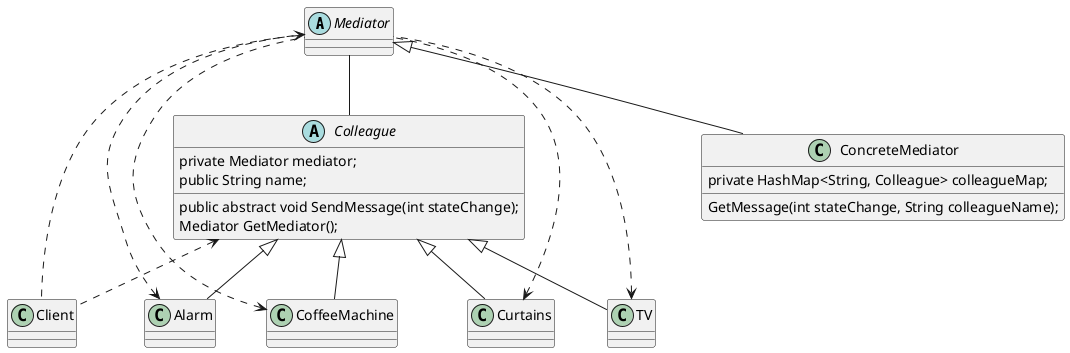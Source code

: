 @startuml
'https://plantuml.com/class-diagram

abstract class Mediator

class Client

class ConcreteMediator extends Mediator{
     private HashMap<String, Colleague> colleagueMap;
     GetMessage(int stateChange, String colleagueName);
}

abstract class Colleague{
    private Mediator mediator;
    public String name;
    public abstract void SendMessage(int stateChange);
    Mediator GetMediator();
}


class Alarm extends Colleague
class CoffeeMachine extends Colleague
class Curtains extends Colleague
class TV extends Colleague

Alarm <.. Mediator
CoffeeMachine <.. Mediator
Curtains <.. Mediator
TV <.. Mediator
Mediator <.. Client
Colleague <.. Client

Mediator -- Colleague
@enduml